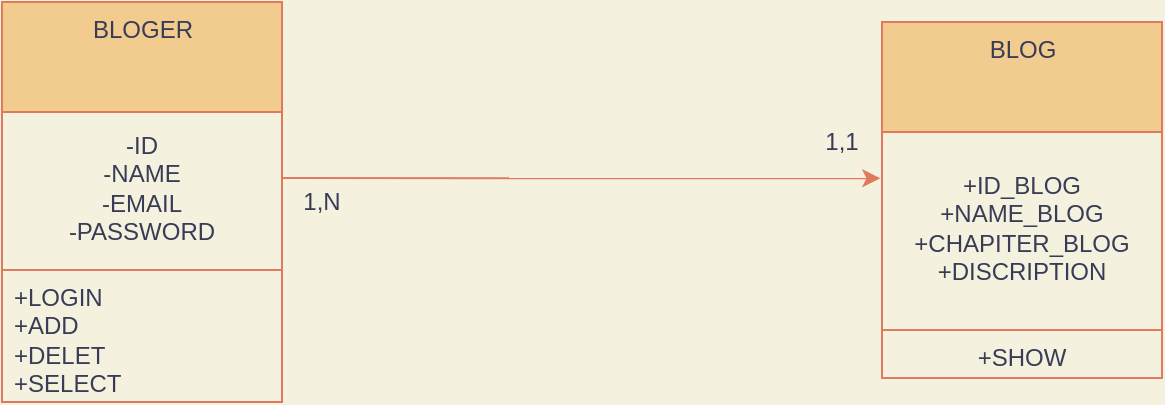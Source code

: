 <mxfile>
    <diagram id="Bl6wFLldwvGK4RsrB3Rc" name="Page-1">
        <mxGraphModel dx="528" dy="437" grid="1" gridSize="10" guides="1" tooltips="1" connect="1" arrows="1" fold="1" page="1" pageScale="1" pageWidth="827" pageHeight="1169" background="#F4F1DE" math="0" shadow="0">
            <root>
                <mxCell id="0"/>
                <mxCell id="1" parent="0"/>
                <mxCell id="2" value="BLOGER" style="swimlane;fontStyle=0;align=center;verticalAlign=top;childLayout=stackLayout;horizontal=1;startSize=55;horizontalStack=0;resizeParent=1;resizeParentMax=0;resizeLast=0;collapsible=0;marginBottom=0;html=1;fillColor=#F2CC8F;strokeColor=#E07A5F;fontColor=#393C56;" parent="1" vertex="1">
                    <mxGeometry x="60" y="150" width="140" height="200" as="geometry"/>
                </mxCell>
                <mxCell id="3" value="-ID&lt;br&gt;-NAME&lt;br&gt;-EMAIL&lt;br&gt;-PASSWORD" style="text;html=1;strokeColor=none;fillColor=none;align=center;verticalAlign=middle;spacingLeft=4;spacingRight=4;overflow=hidden;rotatable=0;points=[[0,0.5],[1,0.5]];portConstraint=eastwest;fontColor=#393C56;" parent="2" vertex="1">
                    <mxGeometry y="55" width="140" height="75" as="geometry"/>
                </mxCell>
                <mxCell id="7" value="" style="line;strokeWidth=1;fillColor=none;align=left;verticalAlign=middle;spacingTop=-1;spacingLeft=3;spacingRight=3;rotatable=0;labelPosition=right;points=[];portConstraint=eastwest;labelBackgroundColor=#F4F1DE;strokeColor=#E07A5F;fontColor=#393C56;" parent="2" vertex="1">
                    <mxGeometry y="130" width="140" height="8" as="geometry"/>
                </mxCell>
                <mxCell id="9" value="+LOGIN&lt;br&gt;+ADD&lt;br&gt;+DELET&lt;br&gt;+SELECT" style="text;html=1;strokeColor=none;fillColor=none;align=left;verticalAlign=middle;spacingLeft=4;spacingRight=4;overflow=hidden;rotatable=0;points=[[0,0.5],[1,0.5]];portConstraint=eastwest;fontColor=#393C56;" parent="2" vertex="1">
                    <mxGeometry y="138" width="140" height="62" as="geometry"/>
                </mxCell>
                <mxCell id="10" value="BLOG" style="swimlane;fontStyle=0;align=center;verticalAlign=top;childLayout=stackLayout;horizontal=1;startSize=55;horizontalStack=0;resizeParent=1;resizeParentMax=0;resizeLast=0;collapsible=0;marginBottom=0;html=1;fillColor=#F2CC8F;strokeColor=#E07A5F;fontColor=#393C56;" parent="1" vertex="1">
                    <mxGeometry x="500" y="160" width="140" height="178" as="geometry"/>
                </mxCell>
                <mxCell id="11" value="+ID_BLOG&lt;br&gt;+NAME_BLOG&lt;br&gt;+CHAPITER_BLOG&lt;br&gt;+DISCRIPTION" style="text;html=1;strokeColor=none;fillColor=none;align=center;verticalAlign=middle;spacingLeft=4;spacingRight=4;overflow=hidden;rotatable=0;points=[[0,0.5],[1,0.5]];portConstraint=eastwest;fontColor=#393C56;" parent="10" vertex="1">
                    <mxGeometry y="55" width="140" height="95" as="geometry"/>
                </mxCell>
                <mxCell id="15" value="" style="line;strokeWidth=1;fillColor=none;align=left;verticalAlign=middle;spacingTop=-1;spacingLeft=3;spacingRight=3;rotatable=0;labelPosition=right;points=[];portConstraint=eastwest;labelBackgroundColor=#F4F1DE;strokeColor=#E07A5F;fontColor=#393C56;" parent="10" vertex="1">
                    <mxGeometry y="150" width="140" height="8" as="geometry"/>
                </mxCell>
                <mxCell id="16" value="+SHOW" style="text;html=1;strokeColor=none;fillColor=none;align=center;verticalAlign=middle;spacingLeft=4;spacingRight=4;overflow=hidden;rotatable=0;points=[[0,0.5],[1,0.5]];portConstraint=eastwest;fontColor=#393C56;" parent="10" vertex="1">
                    <mxGeometry y="158" width="140" height="20" as="geometry"/>
                </mxCell>
                <mxCell id="18" value="" style="endArrow=classic;html=1;entryX=-0.006;entryY=0.244;entryDx=0;entryDy=0;entryPerimeter=0;labelBackgroundColor=#F4F1DE;strokeColor=#E07A5F;fontColor=#393C56;" parent="1" target="11" edge="1">
                    <mxGeometry width="50" height="50" relative="1" as="geometry">
                        <mxPoint x="200" y="238" as="sourcePoint"/>
                        <mxPoint x="330" y="180" as="targetPoint"/>
                    </mxGeometry>
                </mxCell>
                <mxCell id="19" value="1,1" style="text;html=1;strokeColor=none;fillColor=none;align=center;verticalAlign=middle;whiteSpace=wrap;rounded=0;fontColor=#393C56;" parent="1" vertex="1">
                    <mxGeometry x="460" y="210" width="40" height="20" as="geometry"/>
                </mxCell>
                <mxCell id="20" value="1,N" style="text;html=1;strokeColor=none;fillColor=none;align=center;verticalAlign=middle;whiteSpace=wrap;rounded=0;fontColor=#393C56;" parent="1" vertex="1">
                    <mxGeometry x="200" y="240" width="40" height="20" as="geometry"/>
                </mxCell>
            </root>
        </mxGraphModel>
    </diagram>
</mxfile>
